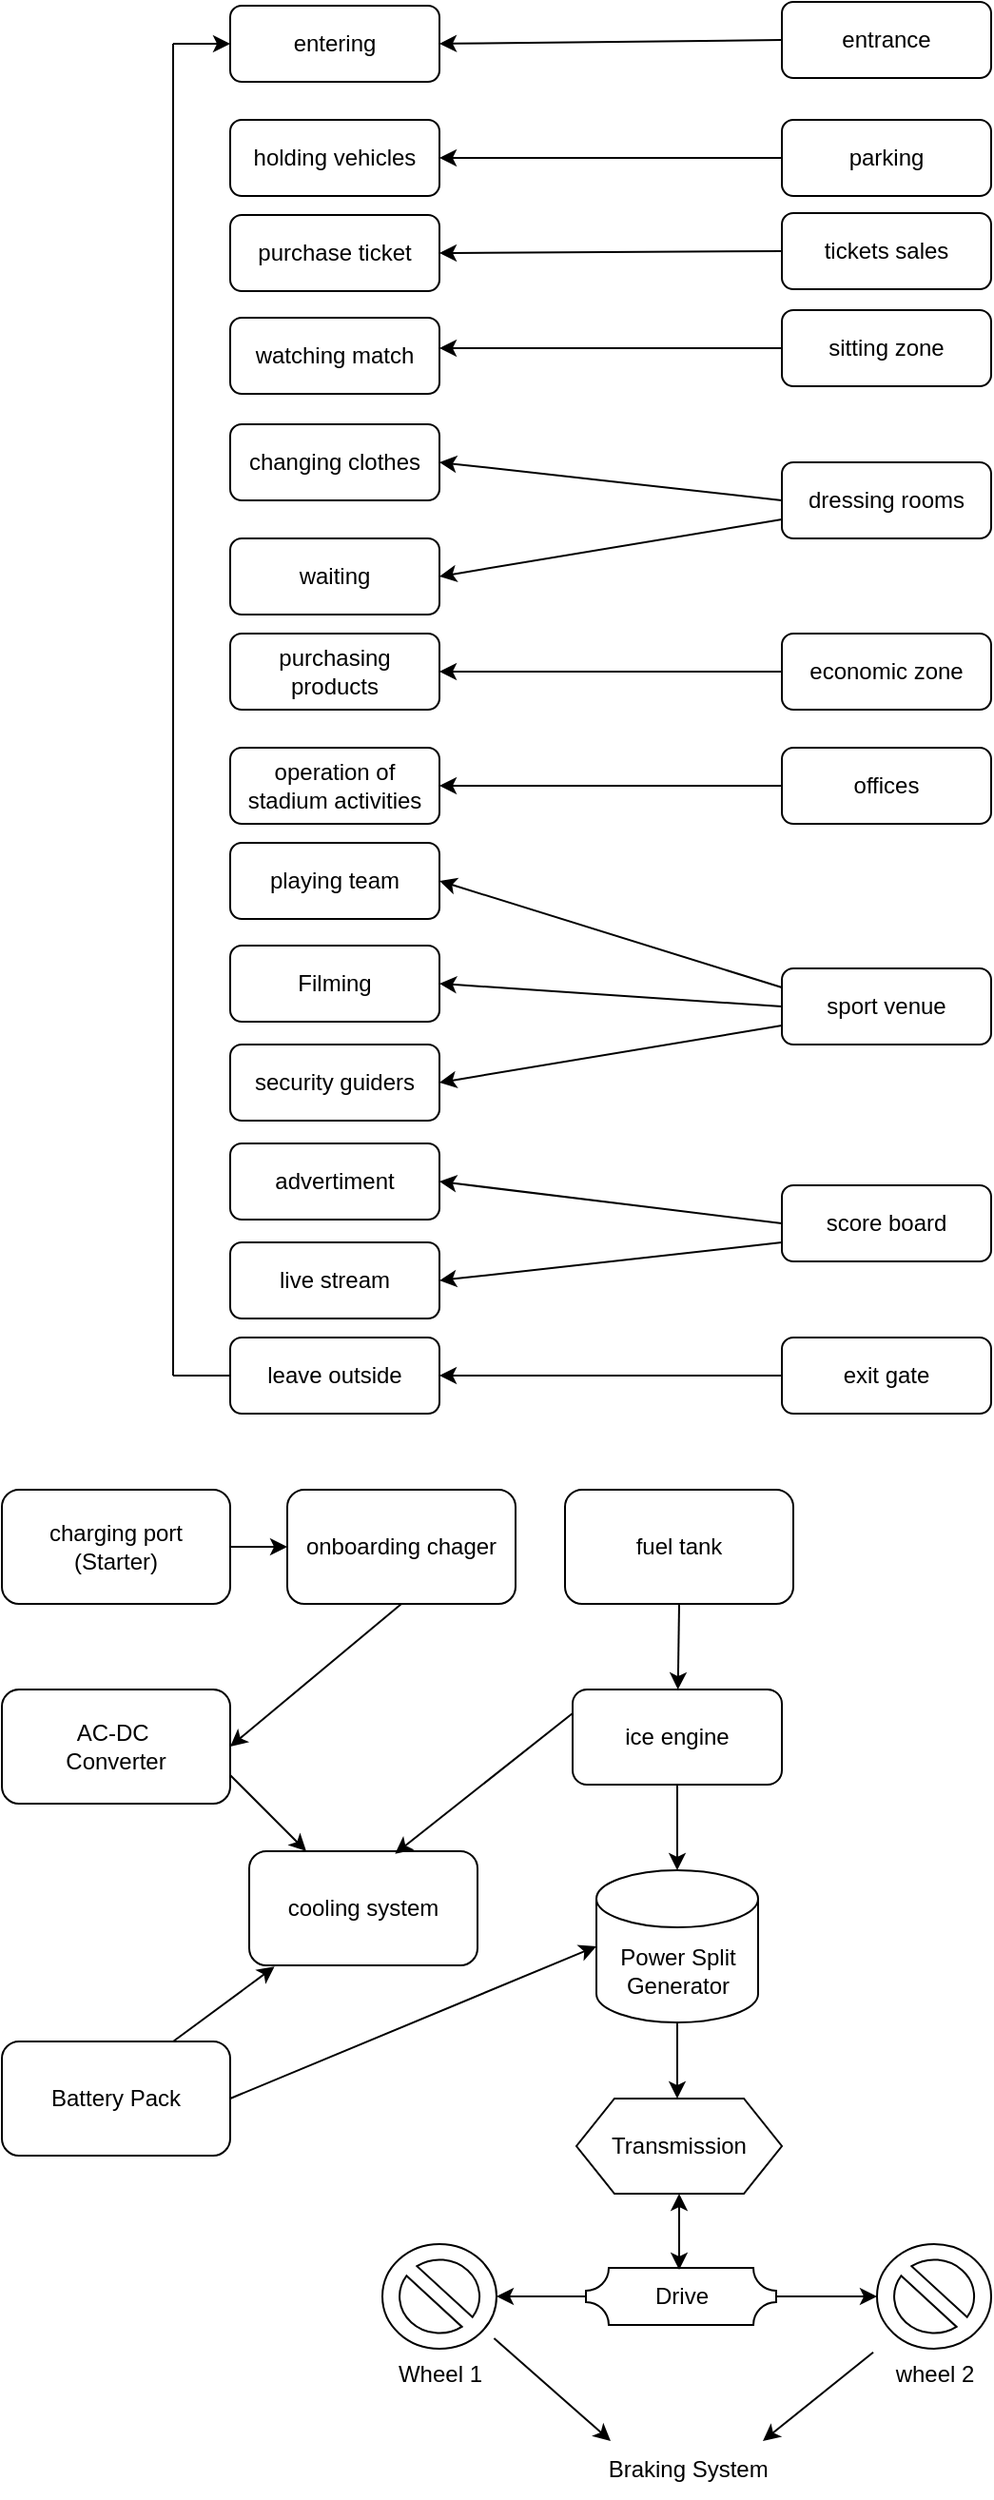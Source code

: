 <mxfile version="28.0.7">
  <diagram name="Page-1" id="B924BRrkHSrLz1p9w_8I">
    <mxGraphModel dx="786" dy="417" grid="1" gridSize="10" guides="1" tooltips="1" connect="1" arrows="1" fold="1" page="1" pageScale="1" pageWidth="850" pageHeight="1100" math="0" shadow="0">
      <root>
        <mxCell id="0" />
        <mxCell id="1" parent="0" />
        <mxCell id="Lcug2EW6NAiBo1yh3UbG-1" value="entering" style="rounded=1;whiteSpace=wrap;html=1;" vertex="1" parent="1">
          <mxGeometry x="160" y="50" width="110" height="40" as="geometry" />
        </mxCell>
        <mxCell id="Lcug2EW6NAiBo1yh3UbG-2" value="waiting" style="rounded=1;whiteSpace=wrap;html=1;" vertex="1" parent="1">
          <mxGeometry x="160" y="330" width="110" height="40" as="geometry" />
        </mxCell>
        <mxCell id="Lcug2EW6NAiBo1yh3UbG-3" value="changing clothes" style="rounded=1;whiteSpace=wrap;html=1;" vertex="1" parent="1">
          <mxGeometry x="160" y="270" width="110" height="40" as="geometry" />
        </mxCell>
        <mxCell id="Lcug2EW6NAiBo1yh3UbG-4" value="watching match" style="rounded=1;whiteSpace=wrap;html=1;" vertex="1" parent="1">
          <mxGeometry x="160" y="214" width="110" height="40" as="geometry" />
        </mxCell>
        <mxCell id="Lcug2EW6NAiBo1yh3UbG-5" value="purchase ticket" style="rounded=1;whiteSpace=wrap;html=1;" vertex="1" parent="1">
          <mxGeometry x="160" y="160" width="110" height="40" as="geometry" />
        </mxCell>
        <mxCell id="Lcug2EW6NAiBo1yh3UbG-6" value="holding vehicles" style="rounded=1;whiteSpace=wrap;html=1;" vertex="1" parent="1">
          <mxGeometry x="160" y="110" width="110" height="40" as="geometry" />
        </mxCell>
        <mxCell id="Lcug2EW6NAiBo1yh3UbG-7" value="purchasing products" style="rounded=1;whiteSpace=wrap;html=1;" vertex="1" parent="1">
          <mxGeometry x="160" y="380" width="110" height="40" as="geometry" />
        </mxCell>
        <mxCell id="Lcug2EW6NAiBo1yh3UbG-11" value="operation of stadium activities" style="rounded=1;whiteSpace=wrap;html=1;" vertex="1" parent="1">
          <mxGeometry x="160" y="440" width="110" height="40" as="geometry" />
        </mxCell>
        <mxCell id="Lcug2EW6NAiBo1yh3UbG-12" value="playing team" style="rounded=1;whiteSpace=wrap;html=1;" vertex="1" parent="1">
          <mxGeometry x="160" y="490" width="110" height="40" as="geometry" />
        </mxCell>
        <mxCell id="Lcug2EW6NAiBo1yh3UbG-13" value="Filming" style="rounded=1;whiteSpace=wrap;html=1;" vertex="1" parent="1">
          <mxGeometry x="160" y="544" width="110" height="40" as="geometry" />
        </mxCell>
        <mxCell id="Lcug2EW6NAiBo1yh3UbG-14" value="security guiders" style="rounded=1;whiteSpace=wrap;html=1;" vertex="1" parent="1">
          <mxGeometry x="160" y="596" width="110" height="40" as="geometry" />
        </mxCell>
        <mxCell id="Lcug2EW6NAiBo1yh3UbG-15" value="advertiment" style="rounded=1;whiteSpace=wrap;html=1;" vertex="1" parent="1">
          <mxGeometry x="160" y="648" width="110" height="40" as="geometry" />
        </mxCell>
        <mxCell id="Lcug2EW6NAiBo1yh3UbG-16" value="live stream" style="rounded=1;whiteSpace=wrap;html=1;" vertex="1" parent="1">
          <mxGeometry x="160" y="700" width="110" height="40" as="geometry" />
        </mxCell>
        <mxCell id="Lcug2EW6NAiBo1yh3UbG-17" value="leave outside" style="rounded=1;whiteSpace=wrap;html=1;" vertex="1" parent="1">
          <mxGeometry x="160" y="750" width="110" height="40" as="geometry" />
        </mxCell>
        <mxCell id="Lcug2EW6NAiBo1yh3UbG-18" value="entrance" style="rounded=1;whiteSpace=wrap;html=1;" vertex="1" parent="1">
          <mxGeometry x="450" y="48" width="110" height="40" as="geometry" />
        </mxCell>
        <mxCell id="Lcug2EW6NAiBo1yh3UbG-19" value="dressing rooms" style="rounded=1;whiteSpace=wrap;html=1;" vertex="1" parent="1">
          <mxGeometry x="450" y="290" width="110" height="40" as="geometry" />
        </mxCell>
        <mxCell id="Lcug2EW6NAiBo1yh3UbG-20" value="sitting zone" style="rounded=1;whiteSpace=wrap;html=1;" vertex="1" parent="1">
          <mxGeometry x="450" y="210" width="110" height="40" as="geometry" />
        </mxCell>
        <mxCell id="Lcug2EW6NAiBo1yh3UbG-21" value="tickets sales" style="rounded=1;whiteSpace=wrap;html=1;" vertex="1" parent="1">
          <mxGeometry x="450" y="159" width="110" height="40" as="geometry" />
        </mxCell>
        <mxCell id="Lcug2EW6NAiBo1yh3UbG-22" value="parking" style="rounded=1;whiteSpace=wrap;html=1;" vertex="1" parent="1">
          <mxGeometry x="450" y="110" width="110" height="40" as="geometry" />
        </mxCell>
        <mxCell id="Lcug2EW6NAiBo1yh3UbG-23" value="score board" style="rounded=1;whiteSpace=wrap;html=1;" vertex="1" parent="1">
          <mxGeometry x="450" y="670" width="110" height="40" as="geometry" />
        </mxCell>
        <mxCell id="Lcug2EW6NAiBo1yh3UbG-24" value="sport venue" style="rounded=1;whiteSpace=wrap;html=1;" vertex="1" parent="1">
          <mxGeometry x="450" y="556" width="110" height="40" as="geometry" />
        </mxCell>
        <mxCell id="Lcug2EW6NAiBo1yh3UbG-25" value="offices" style="rounded=1;whiteSpace=wrap;html=1;" vertex="1" parent="1">
          <mxGeometry x="450" y="440" width="110" height="40" as="geometry" />
        </mxCell>
        <mxCell id="Lcug2EW6NAiBo1yh3UbG-26" value="economic zone" style="rounded=1;whiteSpace=wrap;html=1;" vertex="1" parent="1">
          <mxGeometry x="450" y="380" width="110" height="40" as="geometry" />
        </mxCell>
        <mxCell id="Lcug2EW6NAiBo1yh3UbG-27" value="exit gate" style="rounded=1;whiteSpace=wrap;html=1;" vertex="1" parent="1">
          <mxGeometry x="450" y="750" width="110" height="40" as="geometry" />
        </mxCell>
        <mxCell id="Lcug2EW6NAiBo1yh3UbG-28" value="" style="endArrow=classic;html=1;rounded=0;exitX=0;exitY=0.5;exitDx=0;exitDy=0;entryX=1;entryY=0.5;entryDx=0;entryDy=0;" edge="1" parent="1" source="Lcug2EW6NAiBo1yh3UbG-27" target="Lcug2EW6NAiBo1yh3UbG-17">
          <mxGeometry width="50" height="50" relative="1" as="geometry">
            <mxPoint x="500" y="660" as="sourcePoint" />
            <mxPoint x="550" y="610" as="targetPoint" />
          </mxGeometry>
        </mxCell>
        <mxCell id="Lcug2EW6NAiBo1yh3UbG-29" value="" style="endArrow=classic;html=1;rounded=0;exitX=0;exitY=0.75;exitDx=0;exitDy=0;entryX=1;entryY=0.5;entryDx=0;entryDy=0;" edge="1" parent="1" source="Lcug2EW6NAiBo1yh3UbG-23" target="Lcug2EW6NAiBo1yh3UbG-16">
          <mxGeometry width="50" height="50" relative="1" as="geometry">
            <mxPoint x="450" y="690" as="sourcePoint" />
            <mxPoint x="500" y="640" as="targetPoint" />
          </mxGeometry>
        </mxCell>
        <mxCell id="Lcug2EW6NAiBo1yh3UbG-30" value="" style="endArrow=classic;html=1;rounded=0;exitX=0;exitY=0.5;exitDx=0;exitDy=0;entryX=1;entryY=0.5;entryDx=0;entryDy=0;" edge="1" parent="1" source="Lcug2EW6NAiBo1yh3UbG-23" target="Lcug2EW6NAiBo1yh3UbG-15">
          <mxGeometry width="50" height="50" relative="1" as="geometry">
            <mxPoint x="360" y="680" as="sourcePoint" />
            <mxPoint x="410" y="630" as="targetPoint" />
          </mxGeometry>
        </mxCell>
        <mxCell id="Lcug2EW6NAiBo1yh3UbG-31" value="" style="endArrow=classic;html=1;rounded=0;exitX=0;exitY=0.75;exitDx=0;exitDy=0;entryX=1;entryY=0.5;entryDx=0;entryDy=0;" edge="1" parent="1" source="Lcug2EW6NAiBo1yh3UbG-24" target="Lcug2EW6NAiBo1yh3UbG-14">
          <mxGeometry width="50" height="50" relative="1" as="geometry">
            <mxPoint x="390" y="580" as="sourcePoint" />
            <mxPoint x="440" y="530" as="targetPoint" />
          </mxGeometry>
        </mxCell>
        <mxCell id="Lcug2EW6NAiBo1yh3UbG-32" value="" style="endArrow=classic;html=1;rounded=0;exitX=0;exitY=0.5;exitDx=0;exitDy=0;entryX=1;entryY=0.5;entryDx=0;entryDy=0;" edge="1" parent="1" source="Lcug2EW6NAiBo1yh3UbG-24" target="Lcug2EW6NAiBo1yh3UbG-13">
          <mxGeometry width="50" height="50" relative="1" as="geometry">
            <mxPoint x="310" y="560" as="sourcePoint" />
            <mxPoint x="360" y="510" as="targetPoint" />
          </mxGeometry>
        </mxCell>
        <mxCell id="Lcug2EW6NAiBo1yh3UbG-33" value="" style="endArrow=classic;html=1;rounded=0;exitX=0;exitY=0.25;exitDx=0;exitDy=0;entryX=1;entryY=0.5;entryDx=0;entryDy=0;" edge="1" parent="1" source="Lcug2EW6NAiBo1yh3UbG-24" target="Lcug2EW6NAiBo1yh3UbG-12">
          <mxGeometry width="50" height="50" relative="1" as="geometry">
            <mxPoint x="360" y="540" as="sourcePoint" />
            <mxPoint x="410" y="490" as="targetPoint" />
          </mxGeometry>
        </mxCell>
        <mxCell id="Lcug2EW6NAiBo1yh3UbG-34" value="" style="endArrow=classic;html=1;rounded=0;exitX=0;exitY=0.5;exitDx=0;exitDy=0;entryX=1;entryY=0.5;entryDx=0;entryDy=0;" edge="1" parent="1" source="Lcug2EW6NAiBo1yh3UbG-25" target="Lcug2EW6NAiBo1yh3UbG-11">
          <mxGeometry width="50" height="50" relative="1" as="geometry">
            <mxPoint x="410" y="470" as="sourcePoint" />
            <mxPoint x="460" y="420" as="targetPoint" />
          </mxGeometry>
        </mxCell>
        <mxCell id="Lcug2EW6NAiBo1yh3UbG-35" value="" style="endArrow=classic;html=1;rounded=0;exitX=0;exitY=0.5;exitDx=0;exitDy=0;entryX=1;entryY=0.5;entryDx=0;entryDy=0;" edge="1" parent="1" source="Lcug2EW6NAiBo1yh3UbG-26" target="Lcug2EW6NAiBo1yh3UbG-7">
          <mxGeometry width="50" height="50" relative="1" as="geometry">
            <mxPoint x="400" y="380" as="sourcePoint" />
            <mxPoint x="450" y="330" as="targetPoint" />
          </mxGeometry>
        </mxCell>
        <mxCell id="Lcug2EW6NAiBo1yh3UbG-36" value="" style="endArrow=classic;html=1;rounded=0;exitX=0;exitY=0.75;exitDx=0;exitDy=0;entryX=1;entryY=0.5;entryDx=0;entryDy=0;" edge="1" parent="1" source="Lcug2EW6NAiBo1yh3UbG-19" target="Lcug2EW6NAiBo1yh3UbG-2">
          <mxGeometry width="50" height="50" relative="1" as="geometry">
            <mxPoint x="350" y="310" as="sourcePoint" />
            <mxPoint x="400" y="260" as="targetPoint" />
          </mxGeometry>
        </mxCell>
        <mxCell id="Lcug2EW6NAiBo1yh3UbG-37" value="" style="endArrow=classic;html=1;rounded=0;exitX=0;exitY=0.5;exitDx=0;exitDy=0;entryX=1;entryY=0.5;entryDx=0;entryDy=0;" edge="1" parent="1" source="Lcug2EW6NAiBo1yh3UbG-19" target="Lcug2EW6NAiBo1yh3UbG-3">
          <mxGeometry width="50" height="50" relative="1" as="geometry">
            <mxPoint x="350" y="290" as="sourcePoint" />
            <mxPoint x="400" y="240" as="targetPoint" />
          </mxGeometry>
        </mxCell>
        <mxCell id="Lcug2EW6NAiBo1yh3UbG-39" value="" style="endArrow=classic;html=1;rounded=0;exitX=0;exitY=0.5;exitDx=0;exitDy=0;entryX=1;entryY=0.5;entryDx=0;entryDy=0;" edge="1" parent="1" source="Lcug2EW6NAiBo1yh3UbG-18" target="Lcug2EW6NAiBo1yh3UbG-1">
          <mxGeometry width="50" height="50" relative="1" as="geometry">
            <mxPoint x="320" y="50" as="sourcePoint" />
            <mxPoint x="370" as="targetPoint" />
          </mxGeometry>
        </mxCell>
        <mxCell id="Lcug2EW6NAiBo1yh3UbG-40" value="" style="endArrow=classic;html=1;rounded=0;exitX=0;exitY=0.5;exitDx=0;exitDy=0;entryX=1;entryY=0.5;entryDx=0;entryDy=0;" edge="1" parent="1" source="Lcug2EW6NAiBo1yh3UbG-22" target="Lcug2EW6NAiBo1yh3UbG-6">
          <mxGeometry width="50" height="50" relative="1" as="geometry">
            <mxPoint x="320" y="130" as="sourcePoint" />
            <mxPoint x="370" y="80" as="targetPoint" />
          </mxGeometry>
        </mxCell>
        <mxCell id="Lcug2EW6NAiBo1yh3UbG-41" value="" style="endArrow=classic;html=1;rounded=0;exitX=0;exitY=0.5;exitDx=0;exitDy=0;entryX=1;entryY=0.5;entryDx=0;entryDy=0;" edge="1" parent="1" source="Lcug2EW6NAiBo1yh3UbG-21" target="Lcug2EW6NAiBo1yh3UbG-5">
          <mxGeometry width="50" height="50" relative="1" as="geometry">
            <mxPoint x="310" y="220" as="sourcePoint" />
            <mxPoint x="360" y="170" as="targetPoint" />
          </mxGeometry>
        </mxCell>
        <mxCell id="Lcug2EW6NAiBo1yh3UbG-42" value="" style="endArrow=classic;html=1;rounded=0;exitX=0;exitY=0.5;exitDx=0;exitDy=0;" edge="1" parent="1" source="Lcug2EW6NAiBo1yh3UbG-20">
          <mxGeometry width="50" height="50" relative="1" as="geometry">
            <mxPoint x="340" y="260" as="sourcePoint" />
            <mxPoint x="270" y="230" as="targetPoint" />
          </mxGeometry>
        </mxCell>
        <mxCell id="Lcug2EW6NAiBo1yh3UbG-44" value="" style="endArrow=none;html=1;rounded=0;" edge="1" parent="1">
          <mxGeometry width="50" height="50" relative="1" as="geometry">
            <mxPoint x="130" y="770" as="sourcePoint" />
            <mxPoint x="160" y="770" as="targetPoint" />
          </mxGeometry>
        </mxCell>
        <mxCell id="Lcug2EW6NAiBo1yh3UbG-45" value="" style="endArrow=none;html=1;rounded=0;" edge="1" parent="1">
          <mxGeometry width="50" height="50" relative="1" as="geometry">
            <mxPoint x="130" y="770" as="sourcePoint" />
            <mxPoint x="130" y="420" as="targetPoint" />
          </mxGeometry>
        </mxCell>
        <mxCell id="Lcug2EW6NAiBo1yh3UbG-46" value="" style="endArrow=none;html=1;rounded=0;" edge="1" parent="1">
          <mxGeometry width="50" height="50" relative="1" as="geometry">
            <mxPoint x="130" y="420" as="sourcePoint" />
            <mxPoint x="130" y="130" as="targetPoint" />
          </mxGeometry>
        </mxCell>
        <mxCell id="Lcug2EW6NAiBo1yh3UbG-52" value="" style="endArrow=none;html=1;rounded=0;" edge="1" parent="1">
          <mxGeometry width="50" height="50" relative="1" as="geometry">
            <mxPoint x="130" y="130" as="sourcePoint" />
            <mxPoint x="130" y="70" as="targetPoint" />
          </mxGeometry>
        </mxCell>
        <mxCell id="Lcug2EW6NAiBo1yh3UbG-54" value="" style="endArrow=classic;html=1;rounded=0;entryX=0;entryY=0.5;entryDx=0;entryDy=0;" edge="1" parent="1" target="Lcug2EW6NAiBo1yh3UbG-1">
          <mxGeometry width="50" height="50" relative="1" as="geometry">
            <mxPoint x="130" y="70" as="sourcePoint" />
            <mxPoint x="70" y="30" as="targetPoint" />
          </mxGeometry>
        </mxCell>
        <mxCell id="Lcug2EW6NAiBo1yh3UbG-55" value="charging port&lt;div&gt;(Starter)&lt;/div&gt;" style="rounded=1;whiteSpace=wrap;html=1;" vertex="1" parent="1">
          <mxGeometry x="40" y="830" width="120" height="60" as="geometry" />
        </mxCell>
        <mxCell id="Lcug2EW6NAiBo1yh3UbG-56" value="onboarding chager" style="rounded=1;whiteSpace=wrap;html=1;" vertex="1" parent="1">
          <mxGeometry x="190" y="830" width="120" height="60" as="geometry" />
        </mxCell>
        <mxCell id="Lcug2EW6NAiBo1yh3UbG-57" value="ice engine" style="rounded=1;whiteSpace=wrap;html=1;" vertex="1" parent="1">
          <mxGeometry x="340" y="935" width="110" height="50" as="geometry" />
        </mxCell>
        <mxCell id="Lcug2EW6NAiBo1yh3UbG-58" value="AC-DC&amp;nbsp;&lt;div&gt;Converter&lt;/div&gt;" style="rounded=1;whiteSpace=wrap;html=1;" vertex="1" parent="1">
          <mxGeometry x="40" y="935" width="120" height="60" as="geometry" />
        </mxCell>
        <mxCell id="Lcug2EW6NAiBo1yh3UbG-59" value="cooling system" style="rounded=1;whiteSpace=wrap;html=1;" vertex="1" parent="1">
          <mxGeometry x="170" y="1020" width="120" height="60" as="geometry" />
        </mxCell>
        <mxCell id="Lcug2EW6NAiBo1yh3UbG-62" value="" style="verticalLabelPosition=bottom;verticalAlign=top;html=1;shape=mxgraph.basic.plaque;dx=6;whiteSpace=wrap;" vertex="1" parent="1">
          <mxGeometry x="347" y="1239" width="100" height="30" as="geometry" />
        </mxCell>
        <mxCell id="Lcug2EW6NAiBo1yh3UbG-63" value="Drive" style="text;html=1;align=center;verticalAlign=middle;resizable=0;points=[];autosize=1;strokeColor=none;fillColor=none;" vertex="1" parent="1">
          <mxGeometry x="372" y="1239" width="50" height="30" as="geometry" />
        </mxCell>
        <mxCell id="Lcug2EW6NAiBo1yh3UbG-64" value="" style="verticalLabelPosition=bottom;verticalAlign=top;html=1;shape=mxgraph.basic.no_symbol" vertex="1" parent="1">
          <mxGeometry x="240" y="1226.5" width="60" height="55" as="geometry" />
        </mxCell>
        <mxCell id="Lcug2EW6NAiBo1yh3UbG-65" value="" style="verticalLabelPosition=bottom;verticalAlign=top;html=1;shape=mxgraph.basic.no_symbol" vertex="1" parent="1">
          <mxGeometry x="500" y="1226.5" width="60" height="55" as="geometry" />
        </mxCell>
        <mxCell id="Lcug2EW6NAiBo1yh3UbG-66" value="fuel tank" style="rounded=1;whiteSpace=wrap;html=1;" vertex="1" parent="1">
          <mxGeometry x="336" y="830" width="120" height="60" as="geometry" />
        </mxCell>
        <mxCell id="Lcug2EW6NAiBo1yh3UbG-68" value="" style="endArrow=classic;html=1;rounded=0;exitX=0.5;exitY=1;exitDx=0;exitDy=0;" edge="1" parent="1" source="Lcug2EW6NAiBo1yh3UbG-57">
          <mxGeometry width="50" height="50" relative="1" as="geometry">
            <mxPoint x="80" y="990" as="sourcePoint" />
            <mxPoint x="395" y="1030" as="targetPoint" />
          </mxGeometry>
        </mxCell>
        <mxCell id="Lcug2EW6NAiBo1yh3UbG-69" value="" style="endArrow=classic;html=1;rounded=0;exitX=1;exitY=0.5;exitDx=0;exitDy=0;entryX=0;entryY=0.5;entryDx=0;entryDy=0;" edge="1" parent="1" source="Lcug2EW6NAiBo1yh3UbG-55" target="Lcug2EW6NAiBo1yh3UbG-56">
          <mxGeometry width="50" height="50" relative="1" as="geometry">
            <mxPoint x="160" y="870" as="sourcePoint" />
            <mxPoint x="210" y="820" as="targetPoint" />
          </mxGeometry>
        </mxCell>
        <mxCell id="Lcug2EW6NAiBo1yh3UbG-70" value="" style="endArrow=classic;html=1;rounded=0;exitX=0.5;exitY=1;exitDx=0;exitDy=0;entryX=1;entryY=0.5;entryDx=0;entryDy=0;" edge="1" parent="1" source="Lcug2EW6NAiBo1yh3UbG-56" target="Lcug2EW6NAiBo1yh3UbG-58">
          <mxGeometry width="50" height="50" relative="1" as="geometry">
            <mxPoint x="370" y="870" as="sourcePoint" />
            <mxPoint x="420" y="820" as="targetPoint" />
          </mxGeometry>
        </mxCell>
        <mxCell id="Lcug2EW6NAiBo1yh3UbG-71" value="" style="endArrow=classic;html=1;rounded=0;exitX=1;exitY=0.75;exitDx=0;exitDy=0;" edge="1" parent="1" source="Lcug2EW6NAiBo1yh3UbG-58" target="Lcug2EW6NAiBo1yh3UbG-59">
          <mxGeometry width="50" height="50" relative="1" as="geometry">
            <mxPoint x="100" y="1090" as="sourcePoint" />
            <mxPoint x="150" y="1040" as="targetPoint" />
          </mxGeometry>
        </mxCell>
        <mxCell id="Lcug2EW6NAiBo1yh3UbG-72" value="" style="endArrow=classic;html=1;rounded=0;exitX=0;exitY=0.25;exitDx=0;exitDy=0;entryX=0.639;entryY=0.022;entryDx=0;entryDy=0;entryPerimeter=0;" edge="1" parent="1" source="Lcug2EW6NAiBo1yh3UbG-57" target="Lcug2EW6NAiBo1yh3UbG-59">
          <mxGeometry width="50" height="50" relative="1" as="geometry">
            <mxPoint x="260" y="950" as="sourcePoint" />
            <mxPoint x="310" y="900" as="targetPoint" />
          </mxGeometry>
        </mxCell>
        <mxCell id="Lcug2EW6NAiBo1yh3UbG-73" value="Battery Pack" style="rounded=1;whiteSpace=wrap;html=1;" vertex="1" parent="1">
          <mxGeometry x="40" y="1120" width="120" height="60" as="geometry" />
        </mxCell>
        <mxCell id="Lcug2EW6NAiBo1yh3UbG-74" value="" style="endArrow=classic;html=1;rounded=0;exitX=0.75;exitY=0;exitDx=0;exitDy=0;entryX=0.111;entryY=1.011;entryDx=0;entryDy=0;entryPerimeter=0;" edge="1" parent="1" source="Lcug2EW6NAiBo1yh3UbG-73" target="Lcug2EW6NAiBo1yh3UbG-59">
          <mxGeometry width="50" height="50" relative="1" as="geometry">
            <mxPoint x="60" y="1070" as="sourcePoint" />
            <mxPoint x="80" y="1050" as="targetPoint" />
          </mxGeometry>
        </mxCell>
        <mxCell id="Lcug2EW6NAiBo1yh3UbG-75" value="" style="endArrow=classic;html=1;rounded=0;entryX=0;entryY=0.5;entryDx=0;entryDy=0;exitX=1;exitY=0.5;exitDx=0;exitDy=0;entryPerimeter=0;" edge="1" parent="1" source="Lcug2EW6NAiBo1yh3UbG-73" target="Lcug2EW6NAiBo1yh3UbG-82">
          <mxGeometry width="50" height="50" relative="1" as="geometry">
            <mxPoint x="40" y="1090" as="sourcePoint" />
            <mxPoint x="357.574" y="1098.284" as="targetPoint" />
          </mxGeometry>
        </mxCell>
        <mxCell id="Lcug2EW6NAiBo1yh3UbG-79" value="" style="endArrow=classic;startArrow=classic;html=1;rounded=0;entryX=0.5;entryY=1;entryDx=0;entryDy=0;" edge="1" parent="1" target="Lcug2EW6NAiBo1yh3UbG-84">
          <mxGeometry width="50" height="50" relative="1" as="geometry">
            <mxPoint x="396" y="1240" as="sourcePoint" />
            <mxPoint x="410" y="1232" as="targetPoint" />
          </mxGeometry>
        </mxCell>
        <mxCell id="Lcug2EW6NAiBo1yh3UbG-80" value="" style="endArrow=classic;html=1;rounded=0;exitX=1;exitY=0.5;exitDx=0;exitDy=0;exitPerimeter=0;entryX=0;entryY=0.5;entryDx=0;entryDy=0;entryPerimeter=0;" edge="1" parent="1" source="Lcug2EW6NAiBo1yh3UbG-62" target="Lcug2EW6NAiBo1yh3UbG-65">
          <mxGeometry width="50" height="50" relative="1" as="geometry">
            <mxPoint x="380" y="1230" as="sourcePoint" />
            <mxPoint x="430" y="1180" as="targetPoint" />
          </mxGeometry>
        </mxCell>
        <mxCell id="Lcug2EW6NAiBo1yh3UbG-81" value="" style="endArrow=classic;html=1;rounded=0;exitX=0;exitY=0.5;exitDx=0;exitDy=0;exitPerimeter=0;entryX=1;entryY=0.5;entryDx=0;entryDy=0;entryPerimeter=0;" edge="1" parent="1" source="Lcug2EW6NAiBo1yh3UbG-62" target="Lcug2EW6NAiBo1yh3UbG-64">
          <mxGeometry width="50" height="50" relative="1" as="geometry">
            <mxPoint x="90" y="1290" as="sourcePoint" />
            <mxPoint x="140" y="1240" as="targetPoint" />
          </mxGeometry>
        </mxCell>
        <mxCell id="Lcug2EW6NAiBo1yh3UbG-82" value="Power Split&lt;div&gt;Generator&lt;/div&gt;" style="shape=cylinder3;whiteSpace=wrap;html=1;boundedLbl=1;backgroundOutline=1;size=15;" vertex="1" parent="1">
          <mxGeometry x="352.5" y="1030" width="85" height="80" as="geometry" />
        </mxCell>
        <mxCell id="Lcug2EW6NAiBo1yh3UbG-84" value="Transmission" style="shape=hexagon;perimeter=hexagonPerimeter2;whiteSpace=wrap;html=1;fixedSize=1;" vertex="1" parent="1">
          <mxGeometry x="342" y="1150" width="108" height="50" as="geometry" />
        </mxCell>
        <mxCell id="Lcug2EW6NAiBo1yh3UbG-85" value="" style="endArrow=classic;html=1;rounded=0;exitX=0.5;exitY=1;exitDx=0;exitDy=0;exitPerimeter=0;" edge="1" parent="1" source="Lcug2EW6NAiBo1yh3UbG-82">
          <mxGeometry width="50" height="50" relative="1" as="geometry">
            <mxPoint x="160" y="1260" as="sourcePoint" />
            <mxPoint x="395" y="1150" as="targetPoint" />
          </mxGeometry>
        </mxCell>
        <mxCell id="Lcug2EW6NAiBo1yh3UbG-86" value="Wheel 1" style="text;html=1;align=center;verticalAlign=middle;resizable=0;points=[];autosize=1;strokeColor=none;fillColor=none;" vertex="1" parent="1">
          <mxGeometry x="235" y="1280" width="70" height="30" as="geometry" />
        </mxCell>
        <mxCell id="Lcug2EW6NAiBo1yh3UbG-87" value="wheel 2" style="text;html=1;align=center;verticalAlign=middle;resizable=0;points=[];autosize=1;strokeColor=none;fillColor=none;" vertex="1" parent="1">
          <mxGeometry x="500" y="1280" width="60" height="30" as="geometry" />
        </mxCell>
        <mxCell id="Lcug2EW6NAiBo1yh3UbG-88" value="" style="endArrow=classic;html=1;rounded=0;exitX=0.91;exitY=-0.133;exitDx=0;exitDy=0;exitPerimeter=0;" edge="1" parent="1" source="Lcug2EW6NAiBo1yh3UbG-86">
          <mxGeometry width="50" height="50" relative="1" as="geometry">
            <mxPoint x="380" y="1230" as="sourcePoint" />
            <mxPoint x="360" y="1330" as="targetPoint" />
          </mxGeometry>
        </mxCell>
        <mxCell id="Lcug2EW6NAiBo1yh3UbG-89" value="" style="endArrow=classic;html=1;rounded=0;exitX=-0.033;exitY=0.111;exitDx=0;exitDy=0;exitPerimeter=0;" edge="1" parent="1" source="Lcug2EW6NAiBo1yh3UbG-87">
          <mxGeometry width="50" height="50" relative="1" as="geometry">
            <mxPoint x="430" y="1390" as="sourcePoint" />
            <mxPoint x="440" y="1330" as="targetPoint" />
          </mxGeometry>
        </mxCell>
        <mxCell id="Lcug2EW6NAiBo1yh3UbG-90" value="Braking System&amp;nbsp;" style="text;html=1;align=center;verticalAlign=middle;resizable=0;points=[];autosize=1;strokeColor=none;fillColor=none;" vertex="1" parent="1">
          <mxGeometry x="347" y="1330" width="110" height="30" as="geometry" />
        </mxCell>
        <mxCell id="Lcug2EW6NAiBo1yh3UbG-91" value="" style="endArrow=classic;html=1;rounded=0;exitX=0.5;exitY=1;exitDx=0;exitDy=0;" edge="1" parent="1" source="Lcug2EW6NAiBo1yh3UbG-66" target="Lcug2EW6NAiBo1yh3UbG-57">
          <mxGeometry width="50" height="50" relative="1" as="geometry">
            <mxPoint x="480" y="920" as="sourcePoint" />
            <mxPoint x="530" y="870" as="targetPoint" />
          </mxGeometry>
        </mxCell>
      </root>
    </mxGraphModel>
  </diagram>
</mxfile>
